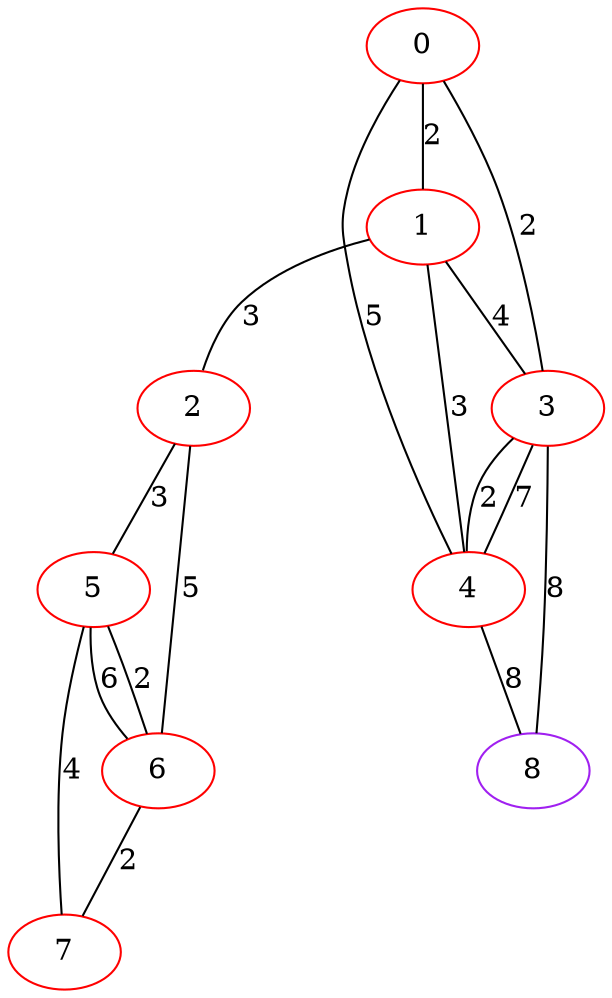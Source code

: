 graph "" {
0 [color=red, weight=1];
1 [color=red, weight=1];
2 [color=red, weight=1];
3 [color=red, weight=1];
4 [color=red, weight=1];
5 [color=red, weight=1];
6 [color=red, weight=1];
7 [color=red, weight=1];
8 [color=purple, weight=4];
0 -- 1  [key=0, label=2];
0 -- 3  [key=0, label=2];
0 -- 4  [key=0, label=5];
1 -- 2  [key=0, label=3];
1 -- 3  [key=0, label=4];
1 -- 4  [key=0, label=3];
2 -- 5  [key=0, label=3];
2 -- 6  [key=0, label=5];
3 -- 4  [key=0, label=7];
3 -- 4  [key=1, label=2];
3 -- 8  [key=0, label=8];
4 -- 8  [key=0, label=8];
5 -- 6  [key=0, label=2];
5 -- 6  [key=1, label=6];
5 -- 7  [key=0, label=4];
6 -- 7  [key=0, label=2];
}
